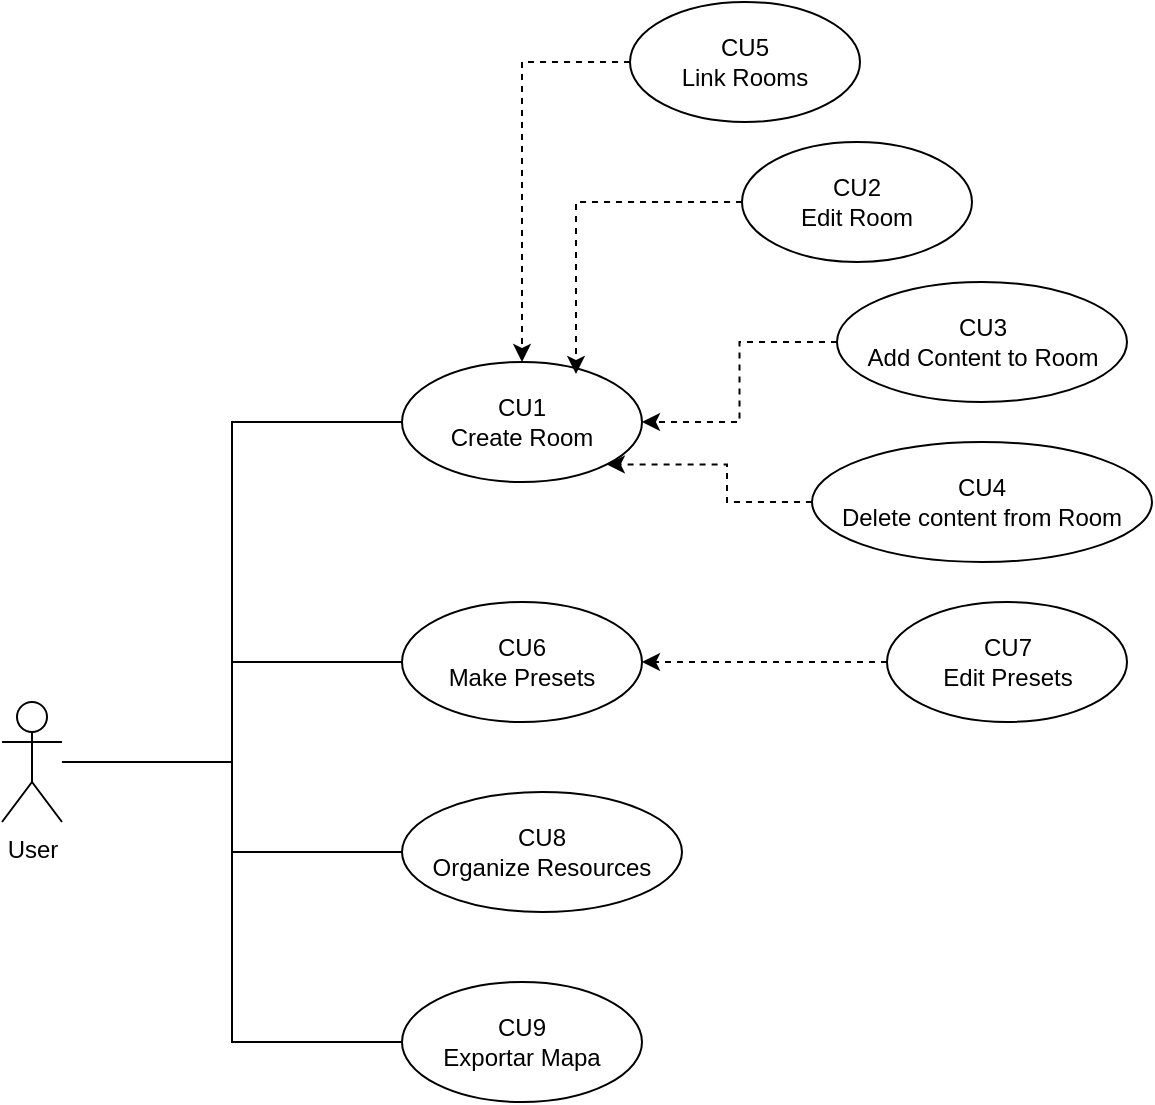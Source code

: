 <mxfile version="22.0.8" type="device">
  <diagram name="Página-1" id="T9Qpb5BcK7dsVkgJPP9p">
    <mxGraphModel dx="1235" dy="624" grid="1" gridSize="10" guides="1" tooltips="1" connect="1" arrows="1" fold="1" page="1" pageScale="1" pageWidth="827" pageHeight="1169" math="0" shadow="0">
      <root>
        <mxCell id="0" />
        <mxCell id="1" parent="0" />
        <mxCell id="hCV04-yH2B6yShl4aCeO-7" style="edgeStyle=orthogonalEdgeStyle;rounded=0;orthogonalLoop=1;jettySize=auto;html=1;entryX=0;entryY=0.5;entryDx=0;entryDy=0;endArrow=none;endFill=0;" edge="1" parent="1" source="hCV04-yH2B6yShl4aCeO-1" target="hCV04-yH2B6yShl4aCeO-3">
          <mxGeometry relative="1" as="geometry" />
        </mxCell>
        <mxCell id="hCV04-yH2B6yShl4aCeO-13" style="edgeStyle=orthogonalEdgeStyle;rounded=0;orthogonalLoop=1;jettySize=auto;html=1;endArrow=none;endFill=0;" edge="1" parent="1" source="hCV04-yH2B6yShl4aCeO-1" target="hCV04-yH2B6yShl4aCeO-11">
          <mxGeometry relative="1" as="geometry" />
        </mxCell>
        <mxCell id="hCV04-yH2B6yShl4aCeO-14" style="edgeStyle=orthogonalEdgeStyle;rounded=0;orthogonalLoop=1;jettySize=auto;html=1;entryX=0;entryY=0.5;entryDx=0;entryDy=0;endArrow=none;endFill=0;" edge="1" parent="1" source="hCV04-yH2B6yShl4aCeO-1" target="hCV04-yH2B6yShl4aCeO-12">
          <mxGeometry relative="1" as="geometry" />
        </mxCell>
        <mxCell id="hCV04-yH2B6yShl4aCeO-20" style="edgeStyle=orthogonalEdgeStyle;rounded=0;orthogonalLoop=1;jettySize=auto;html=1;entryX=0;entryY=0.5;entryDx=0;entryDy=0;endArrow=none;endFill=0;" edge="1" parent="1" source="hCV04-yH2B6yShl4aCeO-1" target="hCV04-yH2B6yShl4aCeO-18">
          <mxGeometry relative="1" as="geometry" />
        </mxCell>
        <mxCell id="hCV04-yH2B6yShl4aCeO-1" value="User" style="shape=umlActor;verticalLabelPosition=bottom;verticalAlign=top;html=1;outlineConnect=0;" vertex="1" parent="1">
          <mxGeometry x="100" y="510" width="30" height="60" as="geometry" />
        </mxCell>
        <mxCell id="hCV04-yH2B6yShl4aCeO-3" value="CU1&lt;br&gt;Create Room" style="ellipse;whiteSpace=wrap;html=1;" vertex="1" parent="1">
          <mxGeometry x="300" y="340" width="120" height="60" as="geometry" />
        </mxCell>
        <mxCell id="hCV04-yH2B6yShl4aCeO-4" value="CU2&lt;br&gt;Edit Room" style="ellipse;whiteSpace=wrap;html=1;" vertex="1" parent="1">
          <mxGeometry x="470" y="230" width="115" height="60" as="geometry" />
        </mxCell>
        <mxCell id="hCV04-yH2B6yShl4aCeO-9" style="edgeStyle=orthogonalEdgeStyle;rounded=0;orthogonalLoop=1;jettySize=auto;html=1;dashed=1;" edge="1" parent="1" source="hCV04-yH2B6yShl4aCeO-5" target="hCV04-yH2B6yShl4aCeO-3">
          <mxGeometry relative="1" as="geometry" />
        </mxCell>
        <mxCell id="hCV04-yH2B6yShl4aCeO-5" value="CU3&lt;br&gt;Add Content to Room" style="ellipse;whiteSpace=wrap;html=1;" vertex="1" parent="1">
          <mxGeometry x="517.5" y="300" width="145" height="60" as="geometry" />
        </mxCell>
        <mxCell id="hCV04-yH2B6yShl4aCeO-10" style="edgeStyle=orthogonalEdgeStyle;rounded=0;orthogonalLoop=1;jettySize=auto;html=1;entryX=1;entryY=1;entryDx=0;entryDy=0;dashed=1;" edge="1" parent="1" source="hCV04-yH2B6yShl4aCeO-6" target="hCV04-yH2B6yShl4aCeO-3">
          <mxGeometry relative="1" as="geometry" />
        </mxCell>
        <mxCell id="hCV04-yH2B6yShl4aCeO-6" value="CU4&lt;br&gt;Delete content from Room" style="ellipse;whiteSpace=wrap;html=1;" vertex="1" parent="1">
          <mxGeometry x="505" y="380" width="170" height="60" as="geometry" />
        </mxCell>
        <mxCell id="hCV04-yH2B6yShl4aCeO-8" style="edgeStyle=orthogonalEdgeStyle;rounded=0;orthogonalLoop=1;jettySize=auto;html=1;entryX=0.725;entryY=0.1;entryDx=0;entryDy=0;entryPerimeter=0;dashed=1;" edge="1" parent="1" source="hCV04-yH2B6yShl4aCeO-4" target="hCV04-yH2B6yShl4aCeO-3">
          <mxGeometry relative="1" as="geometry" />
        </mxCell>
        <mxCell id="hCV04-yH2B6yShl4aCeO-11" value="CU6&lt;br&gt;Make Presets" style="ellipse;whiteSpace=wrap;html=1;" vertex="1" parent="1">
          <mxGeometry x="300" y="460" width="120" height="60" as="geometry" />
        </mxCell>
        <mxCell id="hCV04-yH2B6yShl4aCeO-12" value="CU8&lt;br&gt;Organize Resources" style="ellipse;whiteSpace=wrap;html=1;" vertex="1" parent="1">
          <mxGeometry x="300" y="555" width="140" height="60" as="geometry" />
        </mxCell>
        <mxCell id="hCV04-yH2B6yShl4aCeO-16" style="edgeStyle=orthogonalEdgeStyle;rounded=0;orthogonalLoop=1;jettySize=auto;html=1;dashed=1;" edge="1" parent="1" source="hCV04-yH2B6yShl4aCeO-15" target="hCV04-yH2B6yShl4aCeO-11">
          <mxGeometry relative="1" as="geometry" />
        </mxCell>
        <mxCell id="hCV04-yH2B6yShl4aCeO-15" value="CU7&lt;br&gt;Edit Presets" style="ellipse;whiteSpace=wrap;html=1;" vertex="1" parent="1">
          <mxGeometry x="542.5" y="460" width="120" height="60" as="geometry" />
        </mxCell>
        <mxCell id="hCV04-yH2B6yShl4aCeO-18" value="CU9&lt;br&gt;Exportar Mapa" style="ellipse;whiteSpace=wrap;html=1;" vertex="1" parent="1">
          <mxGeometry x="300" y="650" width="120" height="60" as="geometry" />
        </mxCell>
        <mxCell id="hCV04-yH2B6yShl4aCeO-21" style="edgeStyle=orthogonalEdgeStyle;rounded=0;orthogonalLoop=1;jettySize=auto;html=1;dashed=1;" edge="1" parent="1" source="hCV04-yH2B6yShl4aCeO-19" target="hCV04-yH2B6yShl4aCeO-3">
          <mxGeometry relative="1" as="geometry">
            <Array as="points">
              <mxPoint x="360" y="190" />
            </Array>
          </mxGeometry>
        </mxCell>
        <mxCell id="hCV04-yH2B6yShl4aCeO-19" value="CU5&lt;br&gt;Link Rooms" style="ellipse;whiteSpace=wrap;html=1;" vertex="1" parent="1">
          <mxGeometry x="414" y="160" width="115" height="60" as="geometry" />
        </mxCell>
      </root>
    </mxGraphModel>
  </diagram>
</mxfile>
